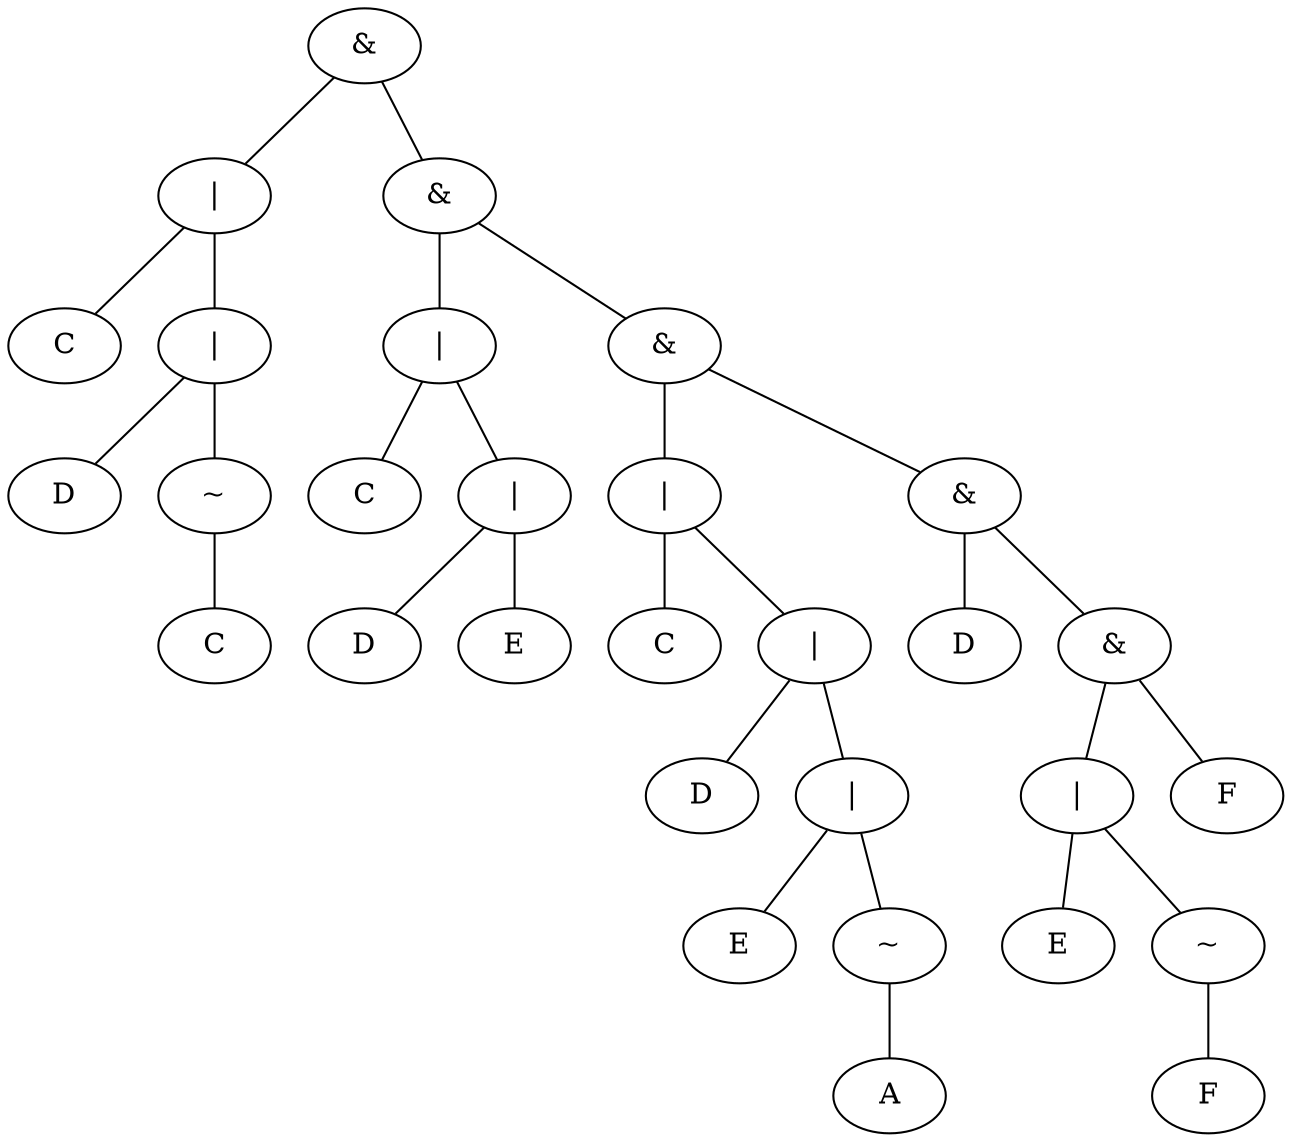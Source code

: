 graph logic {
node1 [label = "&"]
node2 [label = "|"]
node1 -- node2
node3 [label = "C"]
node2 -- node3
node4 [label = "|"]
node2 -- node4
node5 [label = "D"]
node4 -- node5
node6 [label = "~"]
node4 -- node6
node7 [label = "C"]
node6 -- node7
node8 [label = "&"]
node1 -- node8
node9 [label = "|"]
node8 -- node9
node10 [label = "C"]
node9 -- node10
node11 [label = "|"]
node9 -- node11
node12 [label = "D"]
node11 -- node12
node13 [label = "E"]
node11 -- node13
node14 [label = "&"]
node8 -- node14
node15 [label = "|"]
node14 -- node15
node16 [label = "C"]
node15 -- node16
node17 [label = "|"]
node15 -- node17
node18 [label = "D"]
node17 -- node18
node19 [label = "|"]
node17 -- node19
node20 [label = "E"]
node19 -- node20
node21 [label = "~"]
node19 -- node21
node22 [label = "A"]
node21 -- node22
node23 [label = "&"]
node14 -- node23
node24 [label = "D"]
node23 -- node24
node25 [label = "&"]
node23 -- node25
node26 [label = "|"]
node25 -- node26
node27 [label = "E"]
node26 -- node27
node28 [label = "~"]
node26 -- node28
node29 [label = "F"]
node28 -- node29
node30 [label = "F"]
node25 -- node30}